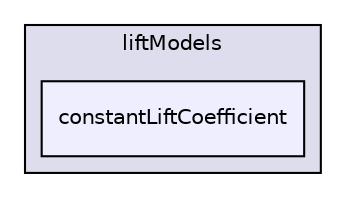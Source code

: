 digraph "applications/solvers/multiphase/twoPhaseEulerFoam/interfacialModels/liftModels/constantLiftCoefficient" {
  bgcolor=transparent;
  compound=true
  node [ fontsize="10", fontname="Helvetica"];
  edge [ labelfontsize="10", labelfontname="Helvetica"];
  subgraph clusterdir_1930af04ba8ca8c5e74b60dc9dc3e3d1 {
    graph [ bgcolor="#ddddee", pencolor="black", label="liftModels" fontname="Helvetica", fontsize="10", URL="dir_1930af04ba8ca8c5e74b60dc9dc3e3d1.html"]
  dir_5b159fa4579026eec7e18191289c804d [shape=box, label="constantLiftCoefficient", style="filled", fillcolor="#eeeeff", pencolor="black", URL="dir_5b159fa4579026eec7e18191289c804d.html"];
  }
}
